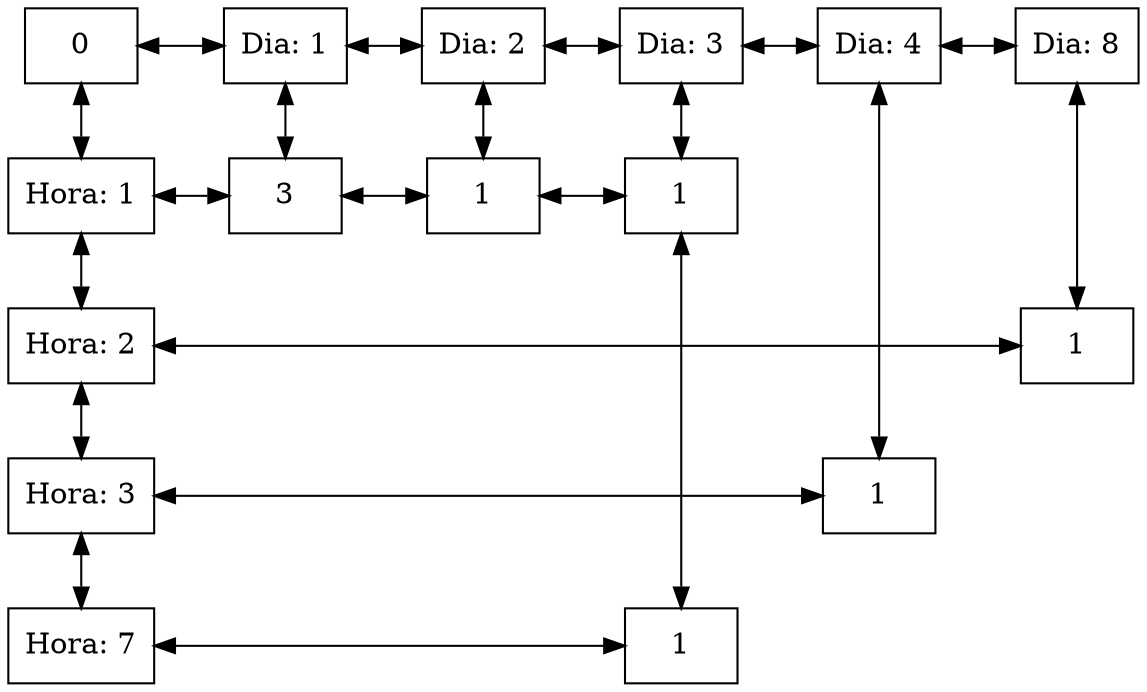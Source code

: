 digraph G {
	edge [dir=both]
	nodesep=0.5
	node [shape=box]
	"nodo-7--1" [label="Hora: 7" group=-1]
	"nodo-7-3" [label=1 group=3]
	"nodo-3--1" [label="Hora: 3" group=-1]
	"nodo-3-4" [label=1 group=4]
	"nodo-2--1" [label="Hora: 2" group=-1]
	"nodo-2-8" [label=1 group=8]
	"nodo-1--1" [label="Hora: 1" group=-1]
	"nodo-1-1" [label=3 group=1]
	"nodo-1-2" [label=1 group=2]
	"nodo-1-3" [label=1 group=3]
	"nodo--1--1" [label=0 group=-1]
	"nodo--1-1" [label="Dia: 1" group=1]
	"nodo--1-2" [label="Dia: 2" group=2]
	"nodo--1-3" [label="Dia: 3" group=3]
	"nodo--1-4" [label="Dia: 4" group=4]
	"nodo--1-8" [label="Dia: 8" group=8]
	{
		rank=same
		"nodo--1--1" -> "nodo--1-1" [headport=w tailport=e]
	}
	{
		rank=same
		"nodo--1-1" -> "nodo--1-2" [headport=w tailport=e]
	}
	{
		rank=same
		"nodo--1-2" -> "nodo--1-3" [headport=w tailport=e]
	}
	{
		rank=same
		"nodo--1-3" -> "nodo--1-4" [headport=w tailport=e]
	}
	{
		rank=same
		"nodo--1-4" -> "nodo--1-8" [headport=w tailport=e]
	}
	{
		rank=same
		"nodo-1--1" -> "nodo-1-1" [headport=w tailport=e]
	}
	{
		rank=same
		"nodo-1-1" -> "nodo-1-2" [headport=w tailport=e]
	}
	{
		rank=same
		"nodo-1-2" -> "nodo-1-3" [headport=w tailport=e]
	}
	{
		rank=same
		"nodo-2--1" -> "nodo-2-8" [headport=w tailport=e]
	}
	{
		rank=same
		"nodo-3--1" -> "nodo-3-4" [headport=w tailport=e]
	}
	{
		rank=same
		"nodo-7--1" -> "nodo-7-3" [headport=w tailport=e]
	}
	"nodo--1--1" -> "nodo-1--1" [headport=n tailport=s]
	"nodo-1--1" -> "nodo-2--1" [headport=n tailport=s]
	"nodo-2--1" -> "nodo-3--1" [headport=n tailport=s]
	"nodo-3--1" -> "nodo-7--1" [headport=n tailport=s]
	"nodo--1-1" -> "nodo-1-1" [headport=n tailport=s]
	"nodo--1-2" -> "nodo-1-2" [headport=n tailport=s]
	"nodo--1-3" -> "nodo-1-3" [headport=n tailport=s]
	"nodo-1-3" -> "nodo-7-3" [headport=n tailport=s]
	"nodo--1-4" -> "nodo-3-4" [headport=n tailport=s]
	"nodo--1-8" -> "nodo-2-8" [headport=n tailport=s]
}
